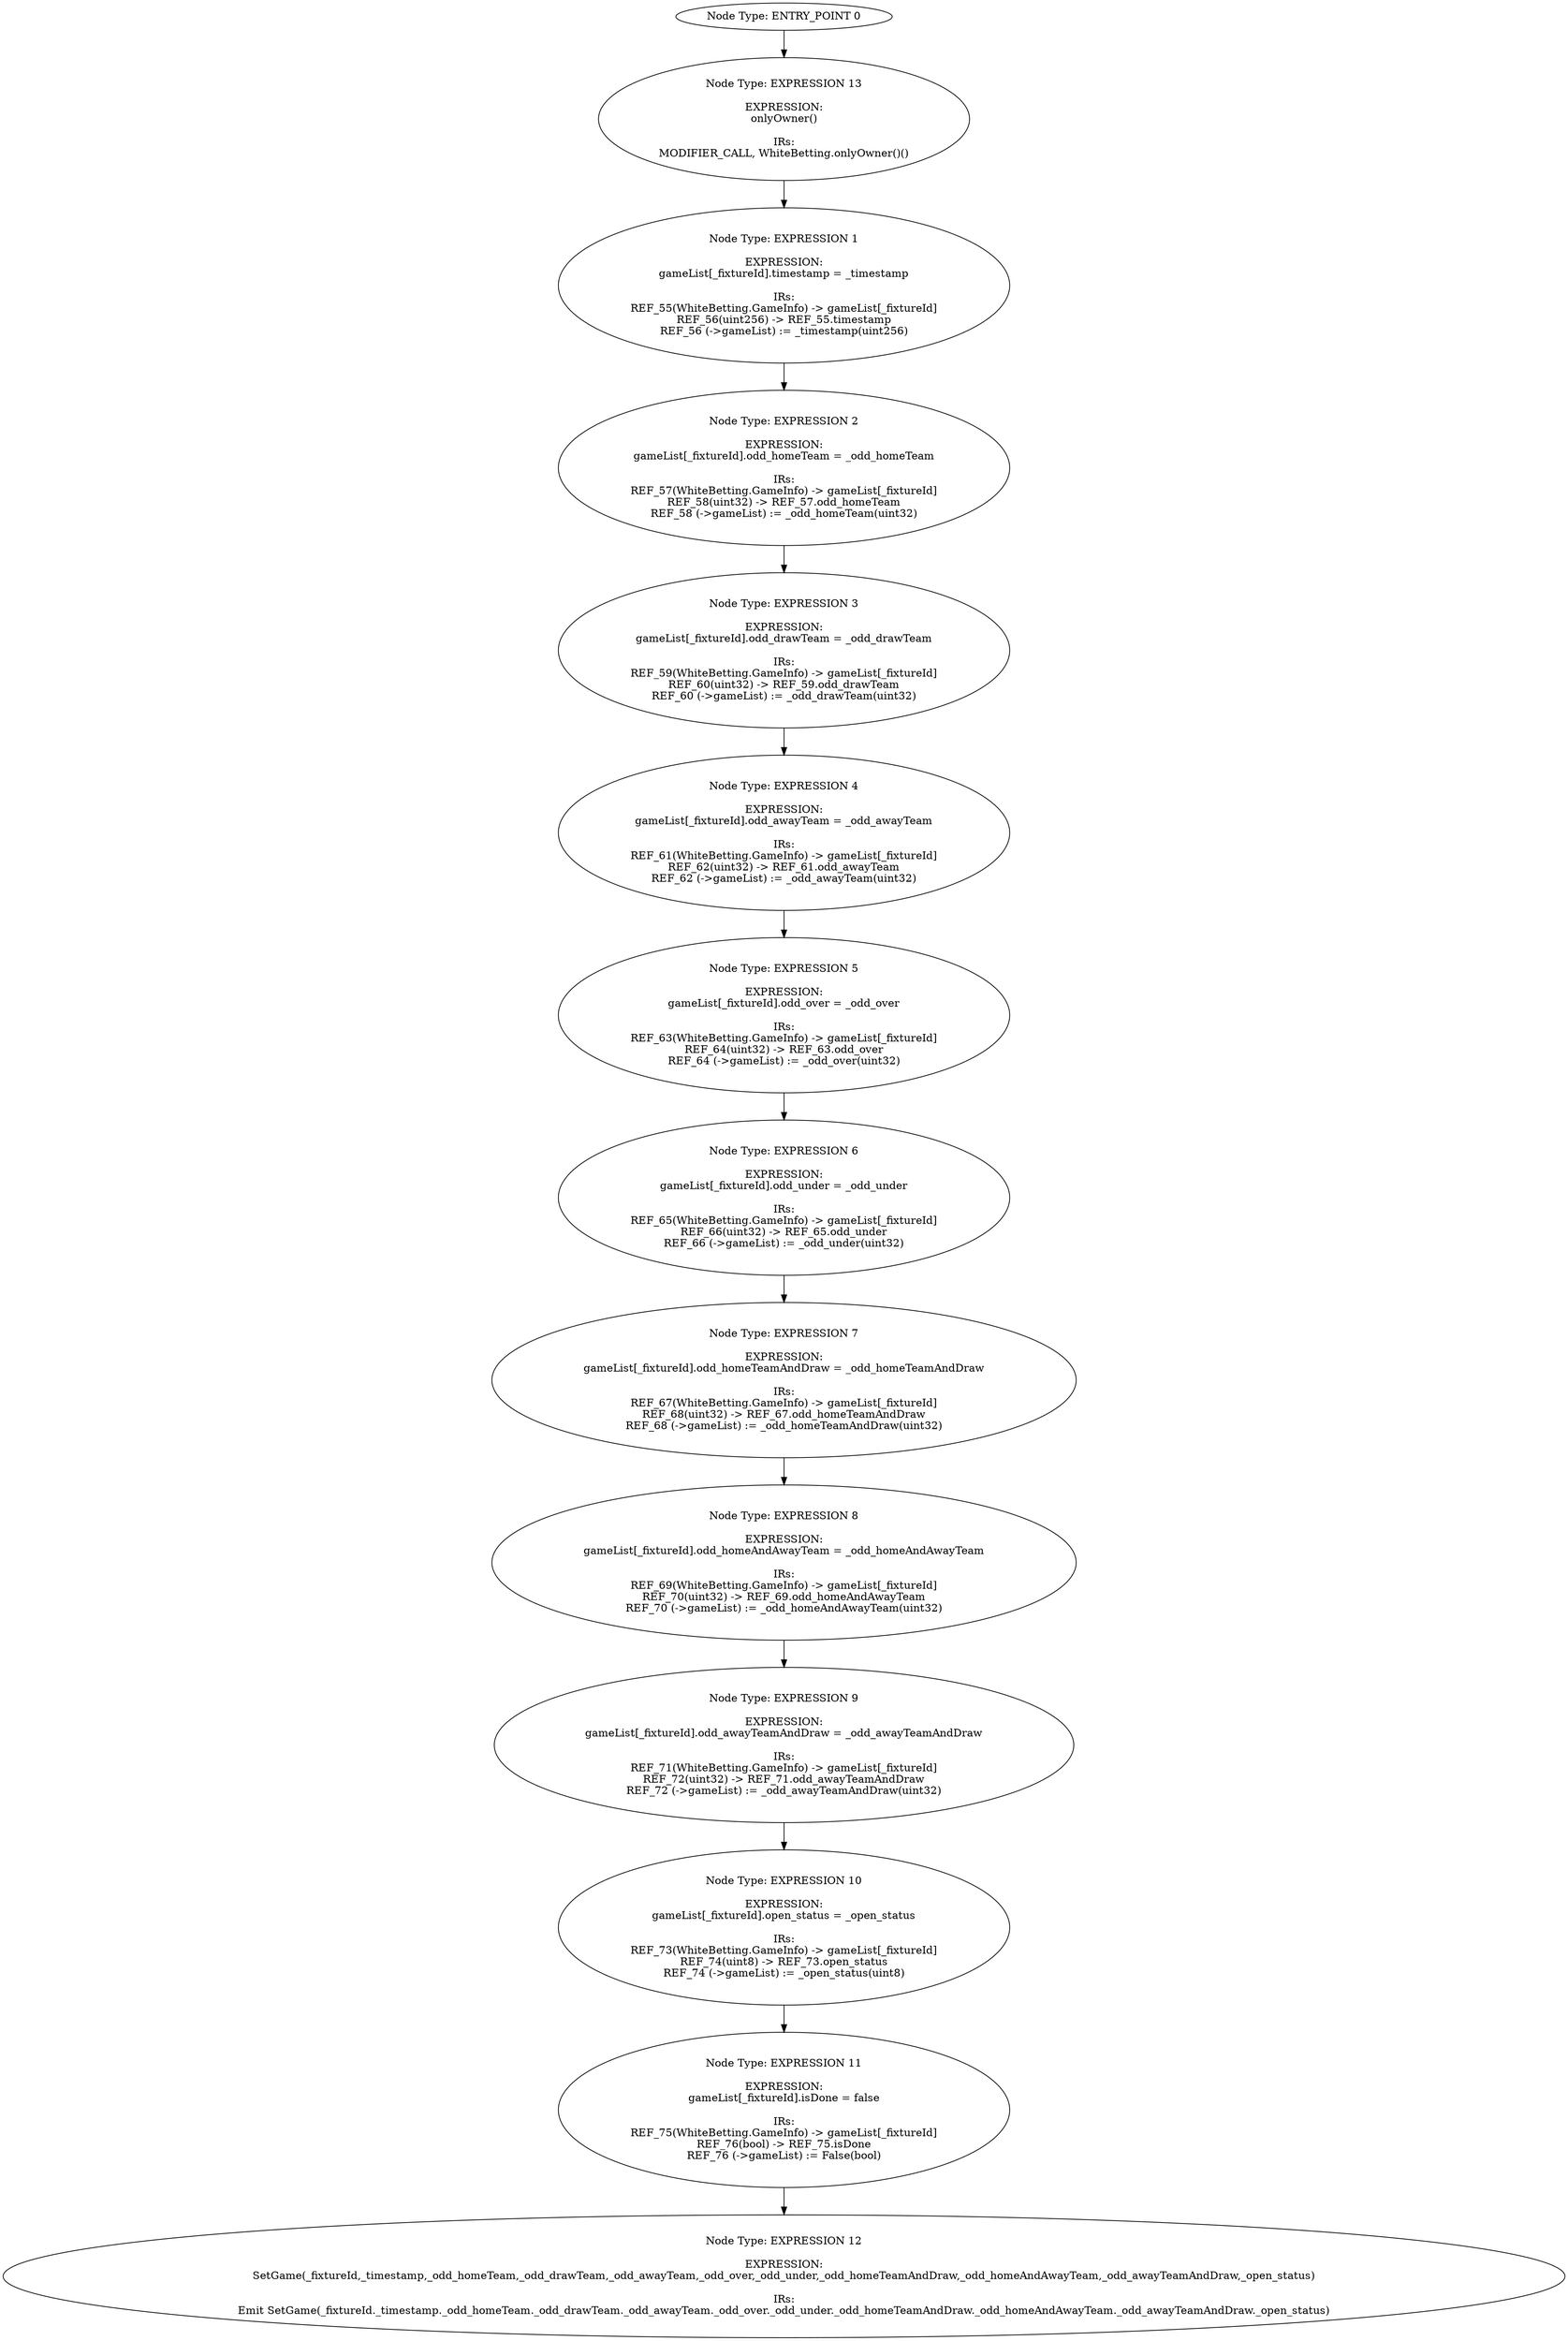 digraph{
0[label="Node Type: ENTRY_POINT 0
"];
0->13;
1[label="Node Type: EXPRESSION 1

EXPRESSION:
gameList[_fixtureId].timestamp = _timestamp

IRs:
REF_55(WhiteBetting.GameInfo) -> gameList[_fixtureId]
REF_56(uint256) -> REF_55.timestamp
REF_56 (->gameList) := _timestamp(uint256)"];
1->2;
2[label="Node Type: EXPRESSION 2

EXPRESSION:
gameList[_fixtureId].odd_homeTeam = _odd_homeTeam

IRs:
REF_57(WhiteBetting.GameInfo) -> gameList[_fixtureId]
REF_58(uint32) -> REF_57.odd_homeTeam
REF_58 (->gameList) := _odd_homeTeam(uint32)"];
2->3;
3[label="Node Type: EXPRESSION 3

EXPRESSION:
gameList[_fixtureId].odd_drawTeam = _odd_drawTeam

IRs:
REF_59(WhiteBetting.GameInfo) -> gameList[_fixtureId]
REF_60(uint32) -> REF_59.odd_drawTeam
REF_60 (->gameList) := _odd_drawTeam(uint32)"];
3->4;
4[label="Node Type: EXPRESSION 4

EXPRESSION:
gameList[_fixtureId].odd_awayTeam = _odd_awayTeam

IRs:
REF_61(WhiteBetting.GameInfo) -> gameList[_fixtureId]
REF_62(uint32) -> REF_61.odd_awayTeam
REF_62 (->gameList) := _odd_awayTeam(uint32)"];
4->5;
5[label="Node Type: EXPRESSION 5

EXPRESSION:
gameList[_fixtureId].odd_over = _odd_over

IRs:
REF_63(WhiteBetting.GameInfo) -> gameList[_fixtureId]
REF_64(uint32) -> REF_63.odd_over
REF_64 (->gameList) := _odd_over(uint32)"];
5->6;
6[label="Node Type: EXPRESSION 6

EXPRESSION:
gameList[_fixtureId].odd_under = _odd_under

IRs:
REF_65(WhiteBetting.GameInfo) -> gameList[_fixtureId]
REF_66(uint32) -> REF_65.odd_under
REF_66 (->gameList) := _odd_under(uint32)"];
6->7;
7[label="Node Type: EXPRESSION 7

EXPRESSION:
gameList[_fixtureId].odd_homeTeamAndDraw = _odd_homeTeamAndDraw

IRs:
REF_67(WhiteBetting.GameInfo) -> gameList[_fixtureId]
REF_68(uint32) -> REF_67.odd_homeTeamAndDraw
REF_68 (->gameList) := _odd_homeTeamAndDraw(uint32)"];
7->8;
8[label="Node Type: EXPRESSION 8

EXPRESSION:
gameList[_fixtureId].odd_homeAndAwayTeam = _odd_homeAndAwayTeam

IRs:
REF_69(WhiteBetting.GameInfo) -> gameList[_fixtureId]
REF_70(uint32) -> REF_69.odd_homeAndAwayTeam
REF_70 (->gameList) := _odd_homeAndAwayTeam(uint32)"];
8->9;
9[label="Node Type: EXPRESSION 9

EXPRESSION:
gameList[_fixtureId].odd_awayTeamAndDraw = _odd_awayTeamAndDraw

IRs:
REF_71(WhiteBetting.GameInfo) -> gameList[_fixtureId]
REF_72(uint32) -> REF_71.odd_awayTeamAndDraw
REF_72 (->gameList) := _odd_awayTeamAndDraw(uint32)"];
9->10;
10[label="Node Type: EXPRESSION 10

EXPRESSION:
gameList[_fixtureId].open_status = _open_status

IRs:
REF_73(WhiteBetting.GameInfo) -> gameList[_fixtureId]
REF_74(uint8) -> REF_73.open_status
REF_74 (->gameList) := _open_status(uint8)"];
10->11;
11[label="Node Type: EXPRESSION 11

EXPRESSION:
gameList[_fixtureId].isDone = false

IRs:
REF_75(WhiteBetting.GameInfo) -> gameList[_fixtureId]
REF_76(bool) -> REF_75.isDone
REF_76 (->gameList) := False(bool)"];
11->12;
12[label="Node Type: EXPRESSION 12

EXPRESSION:
SetGame(_fixtureId,_timestamp,_odd_homeTeam,_odd_drawTeam,_odd_awayTeam,_odd_over,_odd_under,_odd_homeTeamAndDraw,_odd_homeAndAwayTeam,_odd_awayTeamAndDraw,_open_status)

IRs:
Emit SetGame(_fixtureId._timestamp._odd_homeTeam._odd_drawTeam._odd_awayTeam._odd_over._odd_under._odd_homeTeamAndDraw._odd_homeAndAwayTeam._odd_awayTeamAndDraw._open_status)"];
13[label="Node Type: EXPRESSION 13

EXPRESSION:
onlyOwner()

IRs:
MODIFIER_CALL, WhiteBetting.onlyOwner()()"];
13->1;
}
